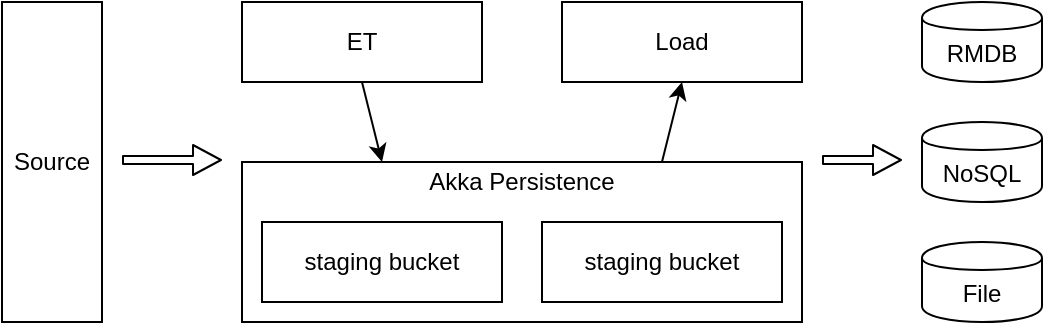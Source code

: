 <mxfile userAgent="Mozilla/5.0 (X11; Linux x86_64) AppleWebKit/537.36 (KHTML, like Gecko) draw.io/8.7.1 Chrome/61.0.316.100 Electron/2.0.2 Safari/537.36" version="8.8.0" editor="www.draw.io" type="device"><diagram id="ba363d37-89fe-6895-01f1-1baf246b450e" name="Reactive-ETL-simple"><mxGraphModel dx="1426" dy="828" grid="1" gridSize="10" guides="1" tooltips="1" connect="1" arrows="1" fold="1" page="1" pageScale="1" pageWidth="1100" pageHeight="850" background="#ffffff" math="0" shadow="0"><root><mxCell id="0"/><mxCell id="1" parent="0"/><mxCell id="11" style="rounded=0;comic=0;html=1;exitX=0.5;exitY=1;entryX=0.25;entryY=0;shadow=0;startArrow=none;startFill=0;endArrow=classic;endFill=1;jettySize=auto;orthogonalLoop=1;strokeWidth=1;" parent="1" source="2" target="4" edge="1"><mxGeometry relative="1" as="geometry"/></mxCell><mxCell id="2" value="ET" style="rounded=0;whiteSpace=wrap;html=1;strokeWidth=1;fillColor=none;gradientColor=none;align=center;" parent="1" vertex="1"><mxGeometry x="160" y="40" width="120" height="40" as="geometry"/></mxCell><mxCell id="3" value="Load" style="rounded=0;whiteSpace=wrap;html=1;strokeWidth=1;fillColor=none;gradientColor=none;align=center;" parent="1" vertex="1"><mxGeometry x="320" y="40" width="120" height="40" as="geometry"/></mxCell><mxCell id="12" style="rounded=0;comic=0;html=1;exitX=0.75;exitY=0;entryX=0.5;entryY=1;shadow=0;startArrow=none;startFill=0;endArrow=classic;endFill=1;jettySize=auto;orthogonalLoop=1;strokeWidth=1;" parent="1" source="4" target="3" edge="1"><mxGeometry relative="1" as="geometry"/></mxCell><mxCell id="4" value="" style="rounded=0;whiteSpace=wrap;html=1;strokeWidth=1;fillColor=none;gradientColor=none;align=center;" parent="1" vertex="1"><mxGeometry x="160" y="120" width="280" height="80" as="geometry"/></mxCell><mxCell id="5" value="Source" style="rounded=0;whiteSpace=wrap;html=1;strokeWidth=1;fillColor=none;gradientColor=none;align=center;" parent="1" vertex="1"><mxGeometry x="40" y="40" width="50" height="160" as="geometry"/></mxCell><mxCell id="6" value="staging bucket" style="rounded=0;whiteSpace=wrap;html=1;strokeWidth=1;fillColor=none;gradientColor=none;align=center;" parent="1" vertex="1"><mxGeometry x="310" y="150" width="120" height="40" as="geometry"/></mxCell><mxCell id="7" value="Akka Persistence" style="text;html=1;strokeColor=none;fillColor=none;align=center;verticalAlign=middle;whiteSpace=wrap;rounded=0;" parent="1" vertex="1"><mxGeometry x="250" y="120" width="100" height="20" as="geometry"/></mxCell><mxCell id="8" value="staging bucket" style="rounded=0;whiteSpace=wrap;html=1;strokeWidth=1;fillColor=none;gradientColor=none;align=center;" parent="1" vertex="1"><mxGeometry x="170" y="150" width="120" height="40" as="geometry"/></mxCell><mxCell id="9" value="" style="shape=flexArrow;endArrow=classic;html=1;fillColor=#ffffff;shadow=0;strokeWidth=1;width=4;endWidth=10;endSize=4.33;" parent="1" edge="1"><mxGeometry width="50" height="50" relative="1" as="geometry"><mxPoint x="100" y="119" as="sourcePoint"/><mxPoint x="150" y="119" as="targetPoint"/></mxGeometry></mxCell><mxCell id="13" value="RMDB" style="shape=cylinder;whiteSpace=wrap;html=1;boundedLbl=1;backgroundOutline=1;strokeWidth=1;fillColor=none;gradientColor=none;align=center;" parent="1" vertex="1"><mxGeometry x="500" y="40" width="60" height="40" as="geometry"/></mxCell><mxCell id="14" value="NoSQL" style="shape=cylinder;whiteSpace=wrap;html=1;boundedLbl=1;backgroundOutline=1;strokeWidth=1;fillColor=none;gradientColor=none;align=center;" parent="1" vertex="1"><mxGeometry x="500" y="100" width="60" height="40" as="geometry"/></mxCell><mxCell id="15" value="File" style="shape=cylinder;whiteSpace=wrap;html=1;boundedLbl=1;backgroundOutline=1;strokeWidth=1;fillColor=none;gradientColor=none;align=center;" parent="1" vertex="1"><mxGeometry x="500" y="160" width="60" height="40" as="geometry"/></mxCell><mxCell id="17" value="" style="shape=flexArrow;endArrow=classic;html=1;fillColor=#ffffff;shadow=0;strokeWidth=1;width=4;endWidth=10;endSize=4.33;" parent="1" edge="1"><mxGeometry width="50" height="50" relative="1" as="geometry"><mxPoint x="450" y="119" as="sourcePoint"/><mxPoint x="490" y="119" as="targetPoint"/></mxGeometry></mxCell></root></mxGraphModel></diagram><diagram id="36d5542d-c27d-56c0-b3ea-3059671d56cd" name="第 2 页"><mxGraphModel dx="1426" dy="828" grid="1" gridSize="10" guides="1" tooltips="1" connect="1" arrows="1" fold="1" page="1" pageScale="1" pageWidth="1100" pageHeight="850" background="#ffffff" math="0" shadow="0"><root><mxCell id="0"/><mxCell id="1" parent="0"/><mxCell id="4" value="" style="edgeStyle=none;rounded=0;comic=0;html=1;shadow=0;startArrow=none;startFill=0;endArrow=block;endFill=1;endSize=4;jettySize=auto;orthogonalLoop=1;strokeWidth=1;exitX=0.5;exitY=1;exitPerimeter=0;" edge="1" parent="1" source="2" target="7"><mxGeometry relative="1" as="geometry"><mxPoint x="220" y="90" as="targetPoint"/></mxGeometry></mxCell><mxCell id="2" value="Connector" style="strokeWidth=2;html=1;shape=mxgraph.flowchart.start_2;whiteSpace=wrap;fillColor=none;gradientColor=none;align=center;" vertex="1" parent="1"><mxGeometry x="40" y="40" width="100" height="100" as="geometry"/></mxCell><mxCell id="16" style="edgeStyle=none;comic=0;html=1;exitX=1;exitY=0.5;exitPerimeter=0;entryX=0;entryY=0.5;entryPerimeter=0;shadow=0;startArrow=none;startFill=0;endArrow=block;endFill=1;jettySize=auto;orthogonalLoop=1;strokeWidth=1;dashed=1;dashPattern=1 4;rounded=0;" edge="1" parent="1" source="7" target="10"><mxGeometry relative="1" as="geometry"/></mxCell><mxCell id="7" value="Source" style="strokeWidth=2;html=1;shape=mxgraph.flowchart.start_1;whiteSpace=wrap;fillColor=none;gradientColor=none;align=center;" vertex="1" parent="1"><mxGeometry x="40" y="180" width="100" height="60" as="geometry"/></mxCell><mxCell id="8" value="Sink" style="strokeWidth=2;html=1;shape=mxgraph.flowchart.terminator;whiteSpace=wrap;fillColor=none;gradientColor=none;align=center;" vertex="1" parent="1"><mxGeometry x="640" y="180" width="100" height="60" as="geometry"/></mxCell><mxCell id="18" style="edgeStyle=none;rounded=0;comic=0;html=1;exitX=1;exitY=0.5;exitPerimeter=0;entryX=0;entryY=0.5;entryPerimeter=0;shadow=0;dashed=1;dashPattern=1 4;startArrow=none;startFill=0;endArrow=block;endFill=1;jettySize=auto;orthogonalLoop=1;strokeWidth=1;" edge="1" parent="1" source="9" target="11"><mxGeometry relative="1" as="geometry"/></mxCell><mxCell id="9" value="Flow&lt;br&gt;" style="strokeWidth=2;html=1;shape=mxgraph.flowchart.process;whiteSpace=wrap;fillColor=none;gradientColor=none;align=center;" vertex="1" parent="1"><mxGeometry x="350" y="190" width="80" height="40" as="geometry"/></mxCell><mxCell id="17" style="edgeStyle=none;rounded=0;comic=0;html=1;exitX=1;exitY=0.5;exitPerimeter=0;shadow=0;dashed=1;dashPattern=1 4;startArrow=none;startFill=0;endArrow=block;endFill=1;jettySize=auto;orthogonalLoop=1;strokeWidth=1;" edge="1" parent="1" source="10" target="9"><mxGeometry relative="1" as="geometry"/></mxCell><mxCell id="10" value="Flow&lt;br&gt;" style="strokeWidth=2;html=1;shape=mxgraph.flowchart.process;whiteSpace=wrap;fillColor=none;gradientColor=none;align=center;" vertex="1" parent="1"><mxGeometry x="200" y="190" width="80" height="40" as="geometry"/></mxCell><mxCell id="19" style="edgeStyle=none;rounded=0;comic=0;html=1;exitX=1;exitY=0.5;exitPerimeter=0;shadow=0;dashed=1;dashPattern=1 4;startArrow=none;startFill=0;endArrow=block;endFill=1;jettySize=auto;orthogonalLoop=1;strokeWidth=1;" edge="1" parent="1" source="11" target="8"><mxGeometry relative="1" as="geometry"/></mxCell><mxCell id="11" value="Flow&lt;br&gt;" style="strokeWidth=2;html=1;shape=mxgraph.flowchart.process;whiteSpace=wrap;fillColor=none;gradientColor=none;align=center;" vertex="1" parent="1"><mxGeometry x="500" y="190" width="80" height="40" as="geometry"/></mxCell><mxCell id="13" style="edgeStyle=none;rounded=0;comic=0;html=1;exitX=0.5;exitY=1;exitPerimeter=0;shadow=0;startArrow=none;startFill=0;endArrow=block;endFill=1;endSize=4;jettySize=auto;orthogonalLoop=1;strokeWidth=1;" edge="1" parent="1" source="12" target="8"><mxGeometry relative="1" as="geometry"/></mxCell><mxCell id="12" value="Connector" style="strokeWidth=2;html=1;shape=mxgraph.flowchart.start_2;whiteSpace=wrap;fillColor=none;gradientColor=none;align=center;" vertex="1" parent="1"><mxGeometry x="640" y="40" width="100" height="100" as="geometry"/></mxCell></root></mxGraphModel></diagram></mxfile>